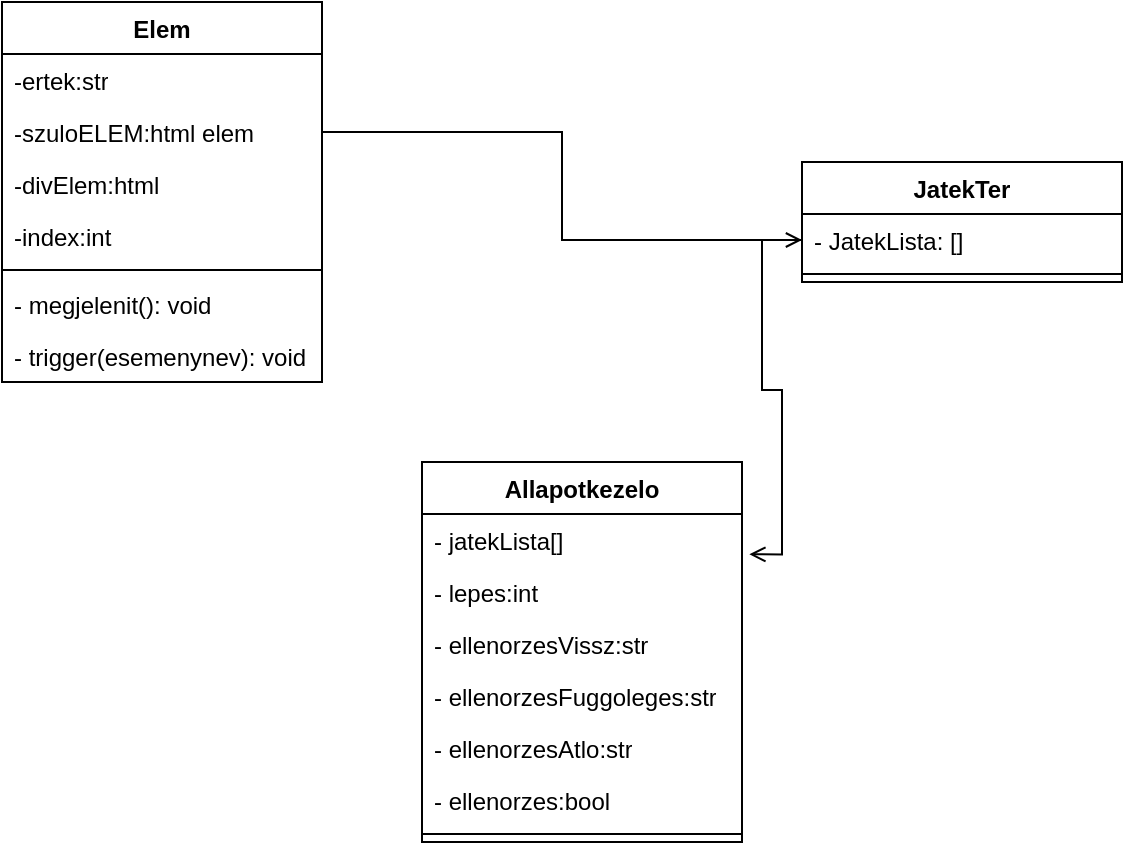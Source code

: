 <mxfile version="24.4.6" type="device">
  <diagram name="1 oldal" id="M4MP0h6xXOPjWpuufu-I">
    <mxGraphModel dx="883" dy="513" grid="1" gridSize="10" guides="1" tooltips="1" connect="1" arrows="1" fold="1" page="1" pageScale="1" pageWidth="827" pageHeight="1169" math="0" shadow="0">
      <root>
        <mxCell id="0" />
        <mxCell id="1" parent="0" />
        <mxCell id="M7gIe5ztemEwo5SEpWmD-1" value="JatekTer" style="swimlane;fontStyle=1;align=center;verticalAlign=top;childLayout=stackLayout;horizontal=1;startSize=26;horizontalStack=0;resizeParent=1;resizeParentMax=0;resizeLast=0;collapsible=1;marginBottom=0;whiteSpace=wrap;html=1;" vertex="1" parent="1">
          <mxGeometry x="470" y="120" width="160" height="60" as="geometry" />
        </mxCell>
        <mxCell id="M7gIe5ztemEwo5SEpWmD-2" value="- JatekLista: []" style="text;strokeColor=none;fillColor=none;align=left;verticalAlign=top;spacingLeft=4;spacingRight=4;overflow=hidden;rotatable=0;points=[[0,0.5],[1,0.5]];portConstraint=eastwest;whiteSpace=wrap;html=1;" vertex="1" parent="M7gIe5ztemEwo5SEpWmD-1">
          <mxGeometry y="26" width="160" height="26" as="geometry" />
        </mxCell>
        <mxCell id="M7gIe5ztemEwo5SEpWmD-3" value="" style="line;strokeWidth=1;fillColor=none;align=left;verticalAlign=middle;spacingTop=-1;spacingLeft=3;spacingRight=3;rotatable=0;labelPosition=right;points=[];portConstraint=eastwest;strokeColor=inherit;" vertex="1" parent="M7gIe5ztemEwo5SEpWmD-1">
          <mxGeometry y="52" width="160" height="8" as="geometry" />
        </mxCell>
        <mxCell id="M7gIe5ztemEwo5SEpWmD-5" value="Elem" style="swimlane;fontStyle=1;align=center;verticalAlign=top;childLayout=stackLayout;horizontal=1;startSize=26;horizontalStack=0;resizeParent=1;resizeParentMax=0;resizeLast=0;collapsible=1;marginBottom=0;whiteSpace=wrap;html=1;" vertex="1" parent="1">
          <mxGeometry x="70" y="40" width="160" height="190" as="geometry" />
        </mxCell>
        <mxCell id="M7gIe5ztemEwo5SEpWmD-6" value="-ertek:str&lt;div&gt;&lt;br&gt;&lt;/div&gt;" style="text;strokeColor=none;fillColor=none;align=left;verticalAlign=top;spacingLeft=4;spacingRight=4;overflow=hidden;rotatable=0;points=[[0,0.5],[1,0.5]];portConstraint=eastwest;whiteSpace=wrap;html=1;" vertex="1" parent="M7gIe5ztemEwo5SEpWmD-5">
          <mxGeometry y="26" width="160" height="26" as="geometry" />
        </mxCell>
        <mxCell id="M7gIe5ztemEwo5SEpWmD-9" value="-szuloELEM:html elem&lt;div&gt;&lt;br&gt;&lt;/div&gt;" style="text;strokeColor=none;fillColor=none;align=left;verticalAlign=top;spacingLeft=4;spacingRight=4;overflow=hidden;rotatable=0;points=[[0,0.5],[1,0.5]];portConstraint=eastwest;whiteSpace=wrap;html=1;" vertex="1" parent="M7gIe5ztemEwo5SEpWmD-5">
          <mxGeometry y="52" width="160" height="26" as="geometry" />
        </mxCell>
        <mxCell id="M7gIe5ztemEwo5SEpWmD-10" value="-divElem:html&lt;div&gt;&lt;br&gt;&lt;/div&gt;" style="text;strokeColor=none;fillColor=none;align=left;verticalAlign=top;spacingLeft=4;spacingRight=4;overflow=hidden;rotatable=0;points=[[0,0.5],[1,0.5]];portConstraint=eastwest;whiteSpace=wrap;html=1;" vertex="1" parent="M7gIe5ztemEwo5SEpWmD-5">
          <mxGeometry y="78" width="160" height="26" as="geometry" />
        </mxCell>
        <mxCell id="M7gIe5ztemEwo5SEpWmD-11" value="-index:int&lt;div&gt;&lt;br&gt;&lt;/div&gt;" style="text;strokeColor=none;fillColor=none;align=left;verticalAlign=top;spacingLeft=4;spacingRight=4;overflow=hidden;rotatable=0;points=[[0,0.5],[1,0.5]];portConstraint=eastwest;whiteSpace=wrap;html=1;" vertex="1" parent="M7gIe5ztemEwo5SEpWmD-5">
          <mxGeometry y="104" width="160" height="26" as="geometry" />
        </mxCell>
        <mxCell id="M7gIe5ztemEwo5SEpWmD-7" value="" style="line;strokeWidth=1;fillColor=none;align=left;verticalAlign=middle;spacingTop=-1;spacingLeft=3;spacingRight=3;rotatable=0;labelPosition=right;points=[];portConstraint=eastwest;strokeColor=inherit;" vertex="1" parent="M7gIe5ztemEwo5SEpWmD-5">
          <mxGeometry y="130" width="160" height="8" as="geometry" />
        </mxCell>
        <mxCell id="M7gIe5ztemEwo5SEpWmD-8" value="- megjelenit(): void" style="text;strokeColor=none;fillColor=none;align=left;verticalAlign=top;spacingLeft=4;spacingRight=4;overflow=hidden;rotatable=0;points=[[0,0.5],[1,0.5]];portConstraint=eastwest;whiteSpace=wrap;html=1;" vertex="1" parent="M7gIe5ztemEwo5SEpWmD-5">
          <mxGeometry y="138" width="160" height="26" as="geometry" />
        </mxCell>
        <mxCell id="M7gIe5ztemEwo5SEpWmD-12" value="- trigger(esemenynev): void" style="text;strokeColor=none;fillColor=none;align=left;verticalAlign=top;spacingLeft=4;spacingRight=4;overflow=hidden;rotatable=0;points=[[0,0.5],[1,0.5]];portConstraint=eastwest;whiteSpace=wrap;html=1;" vertex="1" parent="M7gIe5ztemEwo5SEpWmD-5">
          <mxGeometry y="164" width="160" height="26" as="geometry" />
        </mxCell>
        <mxCell id="M7gIe5ztemEwo5SEpWmD-14" style="edgeStyle=orthogonalEdgeStyle;rounded=0;orthogonalLoop=1;jettySize=auto;html=1;entryX=0;entryY=0.5;entryDx=0;entryDy=0;endArrow=open;endFill=0;" edge="1" parent="1" source="M7gIe5ztemEwo5SEpWmD-9" target="M7gIe5ztemEwo5SEpWmD-2">
          <mxGeometry relative="1" as="geometry" />
        </mxCell>
        <mxCell id="M7gIe5ztemEwo5SEpWmD-15" value="Allapotkezelo" style="swimlane;fontStyle=1;align=center;verticalAlign=top;childLayout=stackLayout;horizontal=1;startSize=26;horizontalStack=0;resizeParent=1;resizeParentMax=0;resizeLast=0;collapsible=1;marginBottom=0;whiteSpace=wrap;html=1;" vertex="1" parent="1">
          <mxGeometry x="280" y="270" width="160" height="190" as="geometry" />
        </mxCell>
        <mxCell id="M7gIe5ztemEwo5SEpWmD-16" value="- jatekLista[]" style="text;strokeColor=none;fillColor=none;align=left;verticalAlign=top;spacingLeft=4;spacingRight=4;overflow=hidden;rotatable=0;points=[[0,0.5],[1,0.5]];portConstraint=eastwest;whiteSpace=wrap;html=1;" vertex="1" parent="M7gIe5ztemEwo5SEpWmD-15">
          <mxGeometry y="26" width="160" height="26" as="geometry" />
        </mxCell>
        <mxCell id="M7gIe5ztemEwo5SEpWmD-19" value="- lepes:int" style="text;strokeColor=none;fillColor=none;align=left;verticalAlign=top;spacingLeft=4;spacingRight=4;overflow=hidden;rotatable=0;points=[[0,0.5],[1,0.5]];portConstraint=eastwest;whiteSpace=wrap;html=1;" vertex="1" parent="M7gIe5ztemEwo5SEpWmD-15">
          <mxGeometry y="52" width="160" height="26" as="geometry" />
        </mxCell>
        <mxCell id="M7gIe5ztemEwo5SEpWmD-21" value="- ellenorzesVissz:str" style="text;strokeColor=none;fillColor=none;align=left;verticalAlign=top;spacingLeft=4;spacingRight=4;overflow=hidden;rotatable=0;points=[[0,0.5],[1,0.5]];portConstraint=eastwest;whiteSpace=wrap;html=1;" vertex="1" parent="M7gIe5ztemEwo5SEpWmD-15">
          <mxGeometry y="78" width="160" height="26" as="geometry" />
        </mxCell>
        <mxCell id="M7gIe5ztemEwo5SEpWmD-22" value="- ellenorzesFuggoleges:str" style="text;strokeColor=none;fillColor=none;align=left;verticalAlign=top;spacingLeft=4;spacingRight=4;overflow=hidden;rotatable=0;points=[[0,0.5],[1,0.5]];portConstraint=eastwest;whiteSpace=wrap;html=1;" vertex="1" parent="M7gIe5ztemEwo5SEpWmD-15">
          <mxGeometry y="104" width="160" height="26" as="geometry" />
        </mxCell>
        <mxCell id="M7gIe5ztemEwo5SEpWmD-23" value="- ellenorzesAtlo:str" style="text;strokeColor=none;fillColor=none;align=left;verticalAlign=top;spacingLeft=4;spacingRight=4;overflow=hidden;rotatable=0;points=[[0,0.5],[1,0.5]];portConstraint=eastwest;whiteSpace=wrap;html=1;" vertex="1" parent="M7gIe5ztemEwo5SEpWmD-15">
          <mxGeometry y="130" width="160" height="26" as="geometry" />
        </mxCell>
        <mxCell id="M7gIe5ztemEwo5SEpWmD-24" value="- ellenorzes:bool" style="text;strokeColor=none;fillColor=none;align=left;verticalAlign=top;spacingLeft=4;spacingRight=4;overflow=hidden;rotatable=0;points=[[0,0.5],[1,0.5]];portConstraint=eastwest;whiteSpace=wrap;html=1;" vertex="1" parent="M7gIe5ztemEwo5SEpWmD-15">
          <mxGeometry y="156" width="160" height="26" as="geometry" />
        </mxCell>
        <mxCell id="M7gIe5ztemEwo5SEpWmD-17" value="" style="line;strokeWidth=1;fillColor=none;align=left;verticalAlign=middle;spacingTop=-1;spacingLeft=3;spacingRight=3;rotatable=0;labelPosition=right;points=[];portConstraint=eastwest;strokeColor=inherit;" vertex="1" parent="M7gIe5ztemEwo5SEpWmD-15">
          <mxGeometry y="182" width="160" height="8" as="geometry" />
        </mxCell>
        <mxCell id="M7gIe5ztemEwo5SEpWmD-20" style="edgeStyle=orthogonalEdgeStyle;rounded=0;orthogonalLoop=1;jettySize=auto;html=1;exitX=0;exitY=0.5;exitDx=0;exitDy=0;entryX=1.023;entryY=0.776;entryDx=0;entryDy=0;entryPerimeter=0;endArrow=open;endFill=0;" edge="1" parent="1" source="M7gIe5ztemEwo5SEpWmD-2" target="M7gIe5ztemEwo5SEpWmD-16">
          <mxGeometry relative="1" as="geometry" />
        </mxCell>
      </root>
    </mxGraphModel>
  </diagram>
</mxfile>
